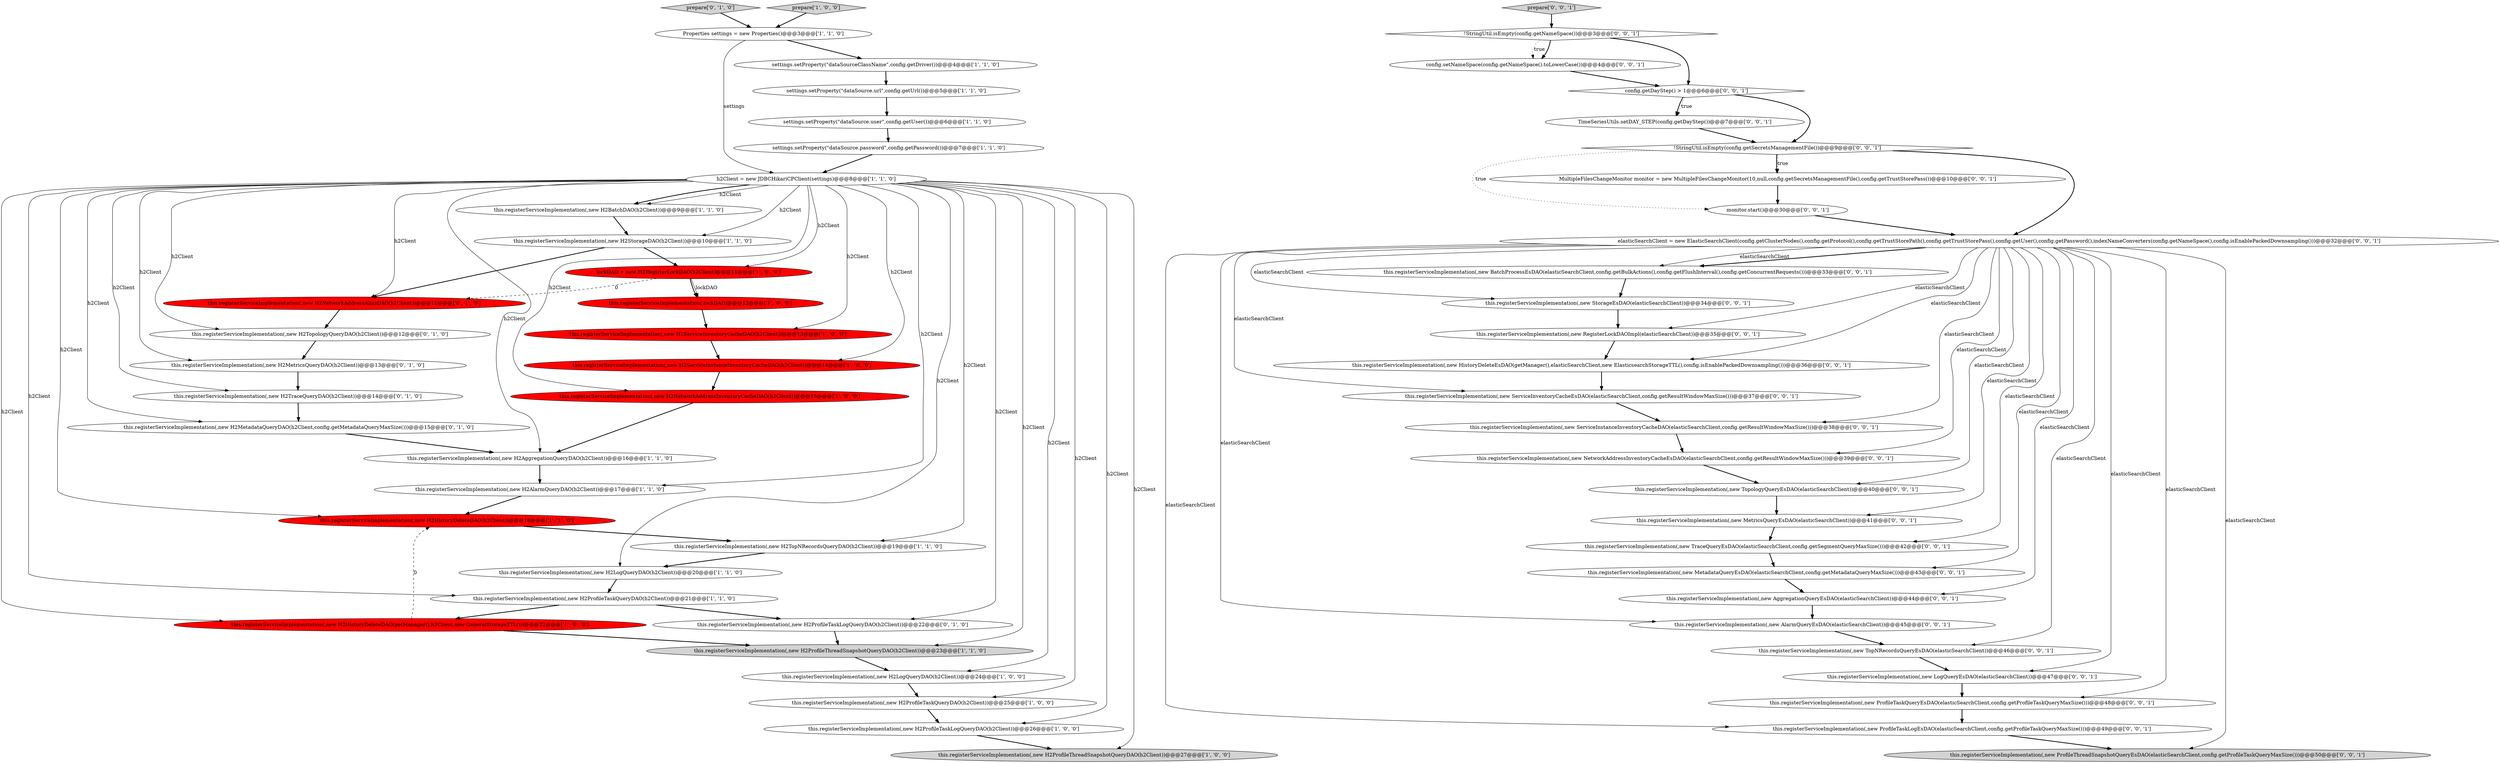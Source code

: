 digraph {
14 [style = filled, label = "this.registerServiceImplementation(,new H2HistoryDeleteDAO(h2Client))@@@18@@@['1', '1', '0']", fillcolor = red, shape = ellipse image = "AAA1AAABBB1BBB"];
25 [style = filled, label = "this.registerServiceImplementation(,new H2AggregationQueryDAO(h2Client))@@@16@@@['1', '1', '0']", fillcolor = white, shape = ellipse image = "AAA0AAABBB1BBB"];
32 [style = filled, label = "this.registerServiceImplementation(,new H2NetworkAddressAliasDAO(h2Client))@@@11@@@['0', '1', '0']", fillcolor = red, shape = ellipse image = "AAA1AAABBB2BBB"];
6 [style = filled, label = "this.registerServiceImplementation(,new H2ProfileTaskQueryDAO(h2Client))@@@21@@@['1', '1', '0']", fillcolor = white, shape = ellipse image = "AAA0AAABBB1BBB"];
13 [style = filled, label = "settings.setProperty(\"dataSource.user\",config.getUser())@@@6@@@['1', '1', '0']", fillcolor = white, shape = ellipse image = "AAA0AAABBB1BBB"];
20 [style = filled, label = "this.registerServiceImplementation(,new H2StorageDAO(h2Client))@@@10@@@['1', '1', '0']", fillcolor = white, shape = ellipse image = "AAA0AAABBB1BBB"];
41 [style = filled, label = "this.registerServiceImplementation(,new MetricsQueryEsDAO(elasticSearchClient))@@@41@@@['0', '0', '1']", fillcolor = white, shape = ellipse image = "AAA0AAABBB3BBB"];
47 [style = filled, label = "prepare['0', '0', '1']", fillcolor = lightgray, shape = diamond image = "AAA0AAABBB3BBB"];
31 [style = filled, label = "this.registerServiceImplementation(,new H2TopologyQueryDAO(h2Client))@@@12@@@['0', '1', '0']", fillcolor = white, shape = ellipse image = "AAA0AAABBB2BBB"];
36 [style = filled, label = "this.registerServiceImplementation(,new AlarmQueryEsDAO(elasticSearchClient))@@@45@@@['0', '0', '1']", fillcolor = white, shape = ellipse image = "AAA0AAABBB3BBB"];
16 [style = filled, label = "this.registerServiceImplementation(,new H2ServiceInstanceInventoryCacheDAO(h2Client))@@@14@@@['1', '0', '0']", fillcolor = red, shape = ellipse image = "AAA1AAABBB1BBB"];
53 [style = filled, label = "TimeSeriesUtils.setDAY_STEP(config.getDayStep())@@@7@@@['0', '0', '1']", fillcolor = white, shape = ellipse image = "AAA0AAABBB3BBB"];
27 [style = filled, label = "this.registerServiceImplementation(,new H2ProfileTaskLogQueryDAO(h2Client))@@@22@@@['0', '1', '0']", fillcolor = white, shape = ellipse image = "AAA0AAABBB2BBB"];
37 [style = filled, label = "this.registerServiceImplementation(,new AggregationQueryEsDAO(elasticSearchClient))@@@44@@@['0', '0', '1']", fillcolor = white, shape = ellipse image = "AAA0AAABBB3BBB"];
3 [style = filled, label = "this.registerServiceImplementation(,new H2AlarmQueryDAO(h2Client))@@@17@@@['1', '1', '0']", fillcolor = white, shape = ellipse image = "AAA0AAABBB1BBB"];
51 [style = filled, label = "this.registerServiceImplementation(,new BatchProcessEsDAO(elasticSearchClient,config.getBulkActions(),config.getFlushInterval(),config.getConcurrentRequests()))@@@33@@@['0', '0', '1']", fillcolor = white, shape = ellipse image = "AAA0AAABBB3BBB"];
39 [style = filled, label = "this.registerServiceImplementation(,new TopNRecordsQueryEsDAO(elasticSearchClient))@@@46@@@['0', '0', '1']", fillcolor = white, shape = ellipse image = "AAA0AAABBB3BBB"];
9 [style = filled, label = "this.registerServiceImplementation(,new H2LogQueryDAO(h2Client))@@@24@@@['1', '0', '0']", fillcolor = white, shape = ellipse image = "AAA0AAABBB1BBB"];
18 [style = filled, label = "this.registerServiceImplementation(,new H2ProfileTaskQueryDAO(h2Client))@@@25@@@['1', '0', '0']", fillcolor = white, shape = ellipse image = "AAA0AAABBB1BBB"];
43 [style = filled, label = "!StringUtil.isEmpty(config.getSecretsManagementFile())@@@9@@@['0', '0', '1']", fillcolor = white, shape = diamond image = "AAA0AAABBB3BBB"];
34 [style = filled, label = "this.registerServiceImplementation(,new MetadataQueryEsDAO(elasticSearchClient,config.getMetadataQueryMaxSize()))@@@43@@@['0', '0', '1']", fillcolor = white, shape = ellipse image = "AAA0AAABBB3BBB"];
19 [style = filled, label = "this.registerServiceImplementation(,new H2ProfileThreadSnapshotQueryDAO(h2Client))@@@27@@@['1', '0', '0']", fillcolor = lightgray, shape = ellipse image = "AAA0AAABBB1BBB"];
7 [style = filled, label = "h2Client = new JDBCHikariCPClient(settings)@@@8@@@['1', '1', '0']", fillcolor = white, shape = ellipse image = "AAA0AAABBB1BBB"];
54 [style = filled, label = "this.registerServiceImplementation(,new ProfileTaskQueryEsDAO(elasticSearchClient,config.getProfileTaskQueryMaxSize()))@@@48@@@['0', '0', '1']", fillcolor = white, shape = ellipse image = "AAA0AAABBB3BBB"];
28 [style = filled, label = "prepare['0', '1', '0']", fillcolor = lightgray, shape = diamond image = "AAA0AAABBB2BBB"];
15 [style = filled, label = "settings.setProperty(\"dataSourceClassName\",config.getDriver())@@@4@@@['1', '1', '0']", fillcolor = white, shape = ellipse image = "AAA0AAABBB1BBB"];
45 [style = filled, label = "this.registerServiceImplementation(,new TopologyQueryEsDAO(elasticSearchClient))@@@40@@@['0', '0', '1']", fillcolor = white, shape = ellipse image = "AAA0AAABBB3BBB"];
17 [style = filled, label = "this.registerServiceImplementation(,new H2NetworkAddressInventoryCacheDAO(h2Client))@@@15@@@['1', '0', '0']", fillcolor = red, shape = ellipse image = "AAA1AAABBB1BBB"];
38 [style = filled, label = "this.registerServiceImplementation(,new TraceQueryEsDAO(elasticSearchClient,config.getSegmentQueryMaxSize()))@@@42@@@['0', '0', '1']", fillcolor = white, shape = ellipse image = "AAA0AAABBB3BBB"];
52 [style = filled, label = "this.registerServiceImplementation(,new StorageEsDAO(elasticSearchClient))@@@34@@@['0', '0', '1']", fillcolor = white, shape = ellipse image = "AAA0AAABBB3BBB"];
58 [style = filled, label = "this.registerServiceImplementation(,new RegisterLockDAOImpl(elasticSearchClient))@@@35@@@['0', '0', '1']", fillcolor = white, shape = ellipse image = "AAA0AAABBB3BBB"];
8 [style = filled, label = "this.registerServiceImplementation(,new H2ServiceInventoryCacheDAO(h2Client))@@@13@@@['1', '0', '0']", fillcolor = red, shape = ellipse image = "AAA1AAABBB1BBB"];
48 [style = filled, label = "!StringUtil.isEmpty(config.getNameSpace())@@@3@@@['0', '0', '1']", fillcolor = white, shape = diamond image = "AAA0AAABBB3BBB"];
59 [style = filled, label = "this.registerServiceImplementation(,new LogQueryEsDAO(elasticSearchClient))@@@47@@@['0', '0', '1']", fillcolor = white, shape = ellipse image = "AAA0AAABBB3BBB"];
40 [style = filled, label = "this.registerServiceImplementation(,new HistoryDeleteEsDAO(getManager(),elasticSearchClient,new ElasticsearchStorageTTL(),config.isEnablePackedDownsampling()))@@@36@@@['0', '0', '1']", fillcolor = white, shape = ellipse image = "AAA0AAABBB3BBB"];
50 [style = filled, label = "MultipleFilesChangeMonitor monitor = new MultipleFilesChangeMonitor(10,null,config.getSecretsManagementFile(),config.getTrustStorePass())@@@10@@@['0', '0', '1']", fillcolor = white, shape = ellipse image = "AAA0AAABBB3BBB"];
11 [style = filled, label = "this.registerServiceImplementation(,new H2BatchDAO(h2Client))@@@9@@@['1', '1', '0']", fillcolor = white, shape = ellipse image = "AAA0AAABBB1BBB"];
35 [style = filled, label = "monitor.start()@@@30@@@['0', '0', '1']", fillcolor = white, shape = ellipse image = "AAA0AAABBB3BBB"];
57 [style = filled, label = "this.registerServiceImplementation(,new ProfileTaskLogEsDAO(elasticSearchClient,config.getProfileTaskQueryMaxSize()))@@@49@@@['0', '0', '1']", fillcolor = white, shape = ellipse image = "AAA0AAABBB3BBB"];
21 [style = filled, label = "this.registerServiceImplementation(,new H2LogQueryDAO(h2Client))@@@20@@@['1', '1', '0']", fillcolor = white, shape = ellipse image = "AAA0AAABBB1BBB"];
44 [style = filled, label = "this.registerServiceImplementation(,new NetworkAddressInventoryCacheEsDAO(elasticSearchClient,config.getResultWindowMaxSize()))@@@39@@@['0', '0', '1']", fillcolor = white, shape = ellipse image = "AAA0AAABBB3BBB"];
12 [style = filled, label = "this.registerServiceImplementation(,new H2ProfileTaskLogQueryDAO(h2Client))@@@26@@@['1', '0', '0']", fillcolor = white, shape = ellipse image = "AAA0AAABBB1BBB"];
1 [style = filled, label = "this.registerServiceImplementation(,lockDAO)@@@12@@@['1', '0', '0']", fillcolor = red, shape = ellipse image = "AAA1AAABBB1BBB"];
42 [style = filled, label = "elasticSearchClient = new ElasticSearchClient(config.getClusterNodes(),config.getProtocol(),config.getTrustStorePath(),config.getTrustStorePass(),config.getUser(),config.getPassword(),indexNameConverters(config.getNameSpace(),config.isEnablePackedDownsampling()))@@@32@@@['0', '0', '1']", fillcolor = white, shape = ellipse image = "AAA0AAABBB3BBB"];
2 [style = filled, label = "this.registerServiceImplementation(,new H2HistoryDeleteDAO(getManager(),h2Client,new GeneralStorageTTL()))@@@22@@@['1', '0', '0']", fillcolor = red, shape = ellipse image = "AAA1AAABBB1BBB"];
24 [style = filled, label = "Properties settings = new Properties()@@@3@@@['1', '1', '0']", fillcolor = white, shape = ellipse image = "AAA0AAABBB1BBB"];
30 [style = filled, label = "this.registerServiceImplementation(,new H2MetricsQueryDAO(h2Client))@@@13@@@['0', '1', '0']", fillcolor = white, shape = ellipse image = "AAA0AAABBB2BBB"];
49 [style = filled, label = "config.setNameSpace(config.getNameSpace().toLowerCase())@@@4@@@['0', '0', '1']", fillcolor = white, shape = ellipse image = "AAA0AAABBB3BBB"];
26 [style = filled, label = "this.registerServiceImplementation(,new H2MetadataQueryDAO(h2Client,config.getMetadataQueryMaxSize()))@@@15@@@['0', '1', '0']", fillcolor = white, shape = ellipse image = "AAA0AAABBB2BBB"];
5 [style = filled, label = "settings.setProperty(\"dataSource.url\",config.getUrl())@@@5@@@['1', '1', '0']", fillcolor = white, shape = ellipse image = "AAA0AAABBB1BBB"];
33 [style = filled, label = "this.registerServiceImplementation(,new ProfileThreadSnapshotQueryEsDAO(elasticSearchClient,config.getProfileTaskQueryMaxSize()))@@@50@@@['0', '0', '1']", fillcolor = lightgray, shape = ellipse image = "AAA0AAABBB3BBB"];
22 [style = filled, label = "this.registerServiceImplementation(,new H2ProfileThreadSnapshotQueryDAO(h2Client))@@@23@@@['1', '1', '0']", fillcolor = lightgray, shape = ellipse image = "AAA0AAABBB1BBB"];
46 [style = filled, label = "this.registerServiceImplementation(,new ServiceInventoryCacheEsDAO(elasticSearchClient,config.getResultWindowMaxSize()))@@@37@@@['0', '0', '1']", fillcolor = white, shape = ellipse image = "AAA0AAABBB3BBB"];
56 [style = filled, label = "this.registerServiceImplementation(,new ServiceInstanceInventoryCacheDAO(elasticSearchClient,config.getResultWindowMaxSize()))@@@38@@@['0', '0', '1']", fillcolor = white, shape = ellipse image = "AAA0AAABBB3BBB"];
10 [style = filled, label = "prepare['1', '0', '0']", fillcolor = lightgray, shape = diamond image = "AAA0AAABBB1BBB"];
23 [style = filled, label = "lockDAO = new H2RegisterLockDAO(h2Client)@@@11@@@['1', '0', '0']", fillcolor = red, shape = ellipse image = "AAA1AAABBB1BBB"];
29 [style = filled, label = "this.registerServiceImplementation(,new H2TraceQueryDAO(h2Client))@@@14@@@['0', '1', '0']", fillcolor = white, shape = ellipse image = "AAA0AAABBB2BBB"];
55 [style = filled, label = "config.getDayStep() > 1@@@6@@@['0', '0', '1']", fillcolor = white, shape = diamond image = "AAA0AAABBB3BBB"];
0 [style = filled, label = "settings.setProperty(\"dataSource.password\",config.getPassword())@@@7@@@['1', '1', '0']", fillcolor = white, shape = ellipse image = "AAA0AAABBB1BBB"];
4 [style = filled, label = "this.registerServiceImplementation(,new H2TopNRecordsQueryDAO(h2Client))@@@19@@@['1', '1', '0']", fillcolor = white, shape = ellipse image = "AAA0AAABBB1BBB"];
8->16 [style = bold, label=""];
17->25 [style = bold, label=""];
7->22 [style = solid, label="h2Client"];
43->35 [style = dotted, label="true"];
39->59 [style = bold, label=""];
57->33 [style = bold, label=""];
10->24 [style = bold, label=""];
54->57 [style = bold, label=""];
43->42 [style = bold, label=""];
42->39 [style = solid, label="elasticSearchClient"];
42->34 [style = solid, label="elasticSearchClient"];
42->38 [style = solid, label="elasticSearchClient"];
30->29 [style = bold, label=""];
42->33 [style = solid, label="elasticSearchClient"];
49->55 [style = bold, label=""];
23->32 [style = dashed, label="0"];
7->14 [style = solid, label="h2Client"];
7->11 [style = solid, label="h2Client"];
2->14 [style = dashed, label="0"];
7->9 [style = solid, label="h2Client"];
31->30 [style = bold, label=""];
7->25 [style = solid, label="h2Client"];
42->58 [style = solid, label="elasticSearchClient"];
42->44 [style = solid, label="elasticSearchClient"];
59->54 [style = bold, label=""];
45->41 [style = bold, label=""];
7->4 [style = solid, label="h2Client"];
48->49 [style = bold, label=""];
7->11 [style = bold, label=""];
37->36 [style = bold, label=""];
47->48 [style = bold, label=""];
23->1 [style = solid, label="lockDAO"];
22->9 [style = bold, label=""];
25->3 [style = bold, label=""];
42->56 [style = solid, label="elasticSearchClient"];
42->54 [style = solid, label="elasticSearchClient"];
4->21 [style = bold, label=""];
18->12 [style = bold, label=""];
7->8 [style = solid, label="h2Client"];
42->40 [style = solid, label="elasticSearchClient"];
16->17 [style = bold, label=""];
42->36 [style = solid, label="elasticSearchClient"];
27->22 [style = bold, label=""];
7->3 [style = solid, label="h2Client"];
0->7 [style = bold, label=""];
6->2 [style = bold, label=""];
29->26 [style = bold, label=""];
52->58 [style = bold, label=""];
7->21 [style = solid, label="h2Client"];
7->18 [style = solid, label="h2Client"];
7->29 [style = solid, label="h2Client"];
24->7 [style = solid, label="settings"];
20->23 [style = bold, label=""];
7->19 [style = solid, label="h2Client"];
42->52 [style = solid, label="elasticSearchClient"];
42->46 [style = solid, label="elasticSearchClient"];
48->55 [style = bold, label=""];
7->30 [style = solid, label="h2Client"];
7->12 [style = solid, label="h2Client"];
55->53 [style = dotted, label="true"];
28->24 [style = bold, label=""];
41->38 [style = bold, label=""];
7->20 [style = solid, label="h2Client"];
53->43 [style = bold, label=""];
44->45 [style = bold, label=""];
32->31 [style = bold, label=""];
13->0 [style = bold, label=""];
14->4 [style = bold, label=""];
42->41 [style = solid, label="elasticSearchClient"];
46->56 [style = bold, label=""];
1->8 [style = bold, label=""];
35->42 [style = bold, label=""];
7->2 [style = solid, label="h2Client"];
51->52 [style = bold, label=""];
36->39 [style = bold, label=""];
42->51 [style = bold, label=""];
6->27 [style = bold, label=""];
9->18 [style = bold, label=""];
5->13 [style = bold, label=""];
38->34 [style = bold, label=""];
55->43 [style = bold, label=""];
7->16 [style = solid, label="h2Client"];
50->35 [style = bold, label=""];
7->23 [style = solid, label="h2Client"];
24->15 [style = bold, label=""];
7->32 [style = solid, label="h2Client"];
11->20 [style = bold, label=""];
43->50 [style = bold, label=""];
7->26 [style = solid, label="h2Client"];
43->50 [style = dotted, label="true"];
7->6 [style = solid, label="h2Client"];
42->45 [style = solid, label="elasticSearchClient"];
21->6 [style = bold, label=""];
42->51 [style = solid, label="elasticSearchClient"];
26->25 [style = bold, label=""];
3->14 [style = bold, label=""];
58->40 [style = bold, label=""];
20->32 [style = bold, label=""];
7->27 [style = solid, label="h2Client"];
48->49 [style = dotted, label="true"];
15->5 [style = bold, label=""];
40->46 [style = bold, label=""];
42->37 [style = solid, label="elasticSearchClient"];
42->57 [style = solid, label="elasticSearchClient"];
34->37 [style = bold, label=""];
7->17 [style = solid, label="h2Client"];
55->53 [style = bold, label=""];
42->59 [style = solid, label="elasticSearchClient"];
23->1 [style = bold, label=""];
2->22 [style = bold, label=""];
12->19 [style = bold, label=""];
7->31 [style = solid, label="h2Client"];
56->44 [style = bold, label=""];
}
